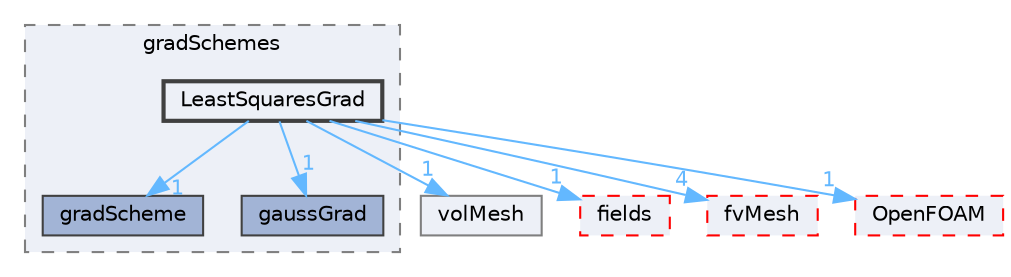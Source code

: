 digraph "src/finiteVolume/finiteVolume/gradSchemes/LeastSquaresGrad"
{
 // LATEX_PDF_SIZE
  bgcolor="transparent";
  edge [fontname=Helvetica,fontsize=10,labelfontname=Helvetica,labelfontsize=10];
  node [fontname=Helvetica,fontsize=10,shape=box,height=0.2,width=0.4];
  compound=true
  subgraph clusterdir_211d73fd6015a334f4cd90c9fb88c421 {
    graph [ bgcolor="#edf0f7", pencolor="grey50", label="gradSchemes", fontname=Helvetica,fontsize=10 style="filled,dashed", URL="dir_211d73fd6015a334f4cd90c9fb88c421.html",tooltip=""]
  dir_34f6fdac462f96b744b53870896d634e [label="gradScheme", fillcolor="#a2b4d6", color="grey25", style="filled", URL="dir_34f6fdac462f96b744b53870896d634e.html",tooltip=""];
  dir_88d539e89933277658cec4fd08ce15b4 [label="gaussGrad", fillcolor="#a2b4d6", color="grey25", style="filled", URL="dir_88d539e89933277658cec4fd08ce15b4.html",tooltip=""];
  dir_a9b56d32af131ce544d3e9340bd38699 [label="LeastSquaresGrad", fillcolor="#edf0f7", color="grey25", style="filled,bold", URL="dir_a9b56d32af131ce544d3e9340bd38699.html",tooltip=""];
  }
  dir_1a4209badf8dc5d7c181708103efea60 [label="volMesh", fillcolor="#edf0f7", color="grey50", style="filled", URL="dir_1a4209badf8dc5d7c181708103efea60.html",tooltip=""];
  dir_25ab4a83a983f7bb7a38b7f63bb141b7 [label="fields", fillcolor="#edf0f7", color="red", style="filled,dashed", URL="dir_25ab4a83a983f7bb7a38b7f63bb141b7.html",tooltip=""];
  dir_c382fa095c9c33d8673c0dd60aaef275 [label="fvMesh", fillcolor="#edf0f7", color="red", style="filled,dashed", URL="dir_c382fa095c9c33d8673c0dd60aaef275.html",tooltip=""];
  dir_c5473ff19b20e6ec4dfe5c310b3778a8 [label="OpenFOAM", fillcolor="#edf0f7", color="red", style="filled,dashed", URL="dir_c5473ff19b20e6ec4dfe5c310b3778a8.html",tooltip=""];
  dir_a9b56d32af131ce544d3e9340bd38699->dir_1a4209badf8dc5d7c181708103efea60 [headlabel="1", labeldistance=1.5 headhref="dir_002127_004299.html" href="dir_002127_004299.html" color="steelblue1" fontcolor="steelblue1"];
  dir_a9b56d32af131ce544d3e9340bd38699->dir_25ab4a83a983f7bb7a38b7f63bb141b7 [headlabel="1", labeldistance=1.5 headhref="dir_002127_001332.html" href="dir_002127_001332.html" color="steelblue1" fontcolor="steelblue1"];
  dir_a9b56d32af131ce544d3e9340bd38699->dir_34f6fdac462f96b744b53870896d634e [headlabel="1", labeldistance=1.5 headhref="dir_002127_001670.html" href="dir_002127_001670.html" color="steelblue1" fontcolor="steelblue1"];
  dir_a9b56d32af131ce544d3e9340bd38699->dir_88d539e89933277658cec4fd08ce15b4 [headlabel="1", labeldistance=1.5 headhref="dir_002127_001595.html" href="dir_002127_001595.html" color="steelblue1" fontcolor="steelblue1"];
  dir_a9b56d32af131ce544d3e9340bd38699->dir_c382fa095c9c33d8673c0dd60aaef275 [headlabel="4", labeldistance=1.5 headhref="dir_002127_001544.html" href="dir_002127_001544.html" color="steelblue1" fontcolor="steelblue1"];
  dir_a9b56d32af131ce544d3e9340bd38699->dir_c5473ff19b20e6ec4dfe5c310b3778a8 [headlabel="1", labeldistance=1.5 headhref="dir_002127_002695.html" href="dir_002127_002695.html" color="steelblue1" fontcolor="steelblue1"];
}
